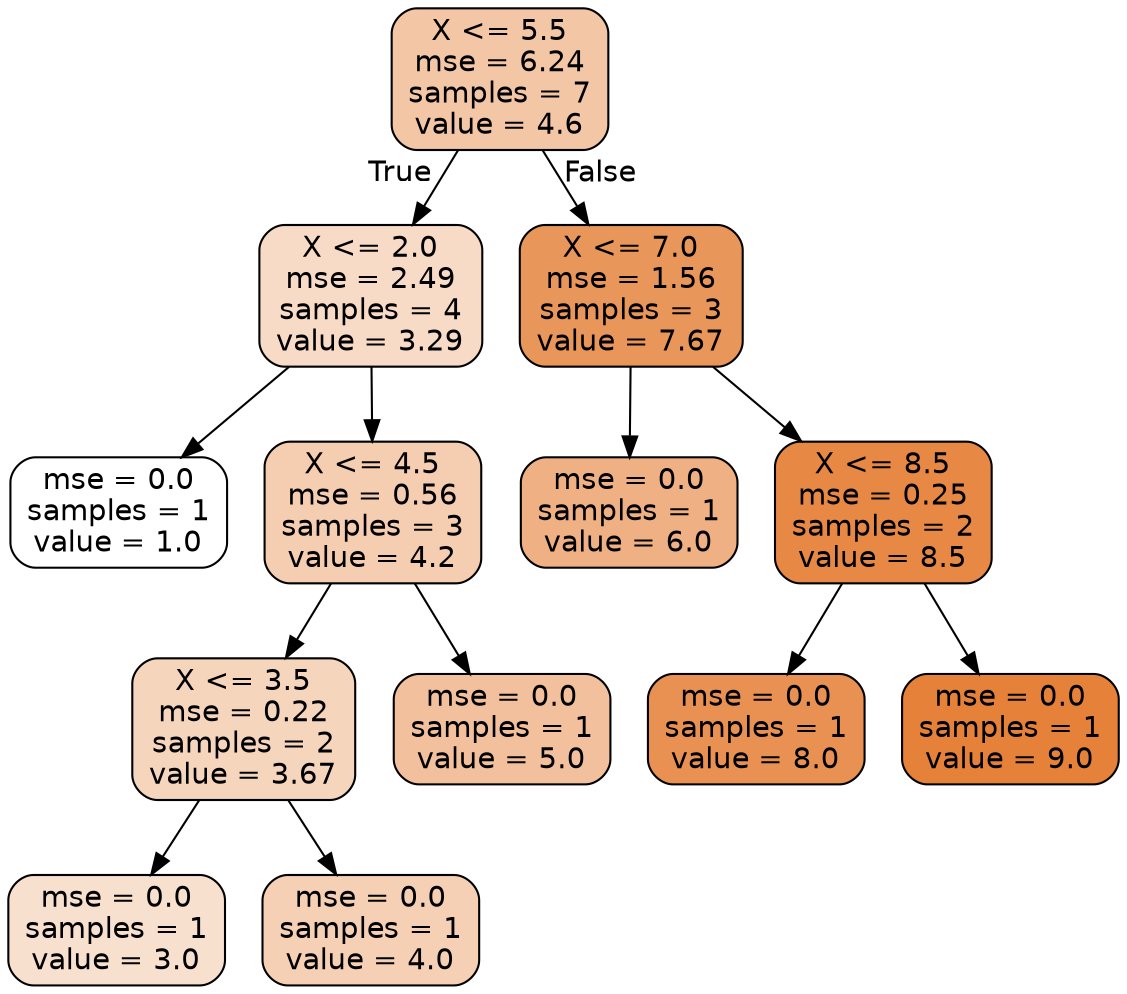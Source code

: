 digraph Tree {
node [shape=box, style="filled, rounded", color="black", fontname=helvetica] ;
edge [fontname=helvetica] ;
0 [label="X <= 5.5\nmse = 6.24\nsamples = 7\nvalue = 4.6", fillcolor="#f3c6a6"] ;
1 [label="X <= 2.0\nmse = 2.49\nsamples = 4\nvalue = 3.29", fillcolor="#f8dbc6"] ;
0 -> 1 [labeldistance=2.5, labelangle=45, headlabel="True"] ;
2 [label="mse = 0.0\nsamples = 1\nvalue = 1.0", fillcolor="#ffffff"] ;
1 -> 2 ;
3 [label="X <= 4.5\nmse = 0.56\nsamples = 3\nvalue = 4.2", fillcolor="#f5cdb0"] ;
1 -> 3 ;
4 [label="X <= 3.5\nmse = 0.22\nsamples = 2\nvalue = 3.67", fillcolor="#f6d5bd"] ;
3 -> 4 ;
5 [label="mse = 0.0\nsamples = 1\nvalue = 3.0", fillcolor="#f8e0ce"] ;
4 -> 5 ;
6 [label="mse = 0.0\nsamples = 1\nvalue = 4.0", fillcolor="#f5d0b5"] ;
4 -> 6 ;
7 [label="mse = 0.0\nsamples = 1\nvalue = 5.0", fillcolor="#f2c09c"] ;
3 -> 7 ;
8 [label="X <= 7.0\nmse = 1.56\nsamples = 3\nvalue = 7.67", fillcolor="#e9965a"] ;
0 -> 8 [labeldistance=2.5, labelangle=-45, headlabel="False"] ;
9 [label="mse = 0.0\nsamples = 1\nvalue = 6.0", fillcolor="#efb083"] ;
8 -> 9 ;
10 [label="X <= 8.5\nmse = 0.25\nsamples = 2\nvalue = 8.5", fillcolor="#e78945"] ;
8 -> 10 ;
11 [label="mse = 0.0\nsamples = 1\nvalue = 8.0", fillcolor="#e89152"] ;
10 -> 11 ;
12 [label="mse = 0.0\nsamples = 1\nvalue = 9.0", fillcolor="#e58139"] ;
10 -> 12 ;
}